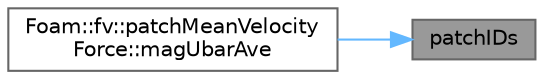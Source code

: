 digraph "patchIDs"
{
 // LATEX_PDF_SIZE
  bgcolor="transparent";
  edge [fontname=Helvetica,fontsize=10,labelfontname=Helvetica,labelfontsize=10];
  node [fontname=Helvetica,fontsize=10,shape=box,height=0.2,width=0.4];
  rankdir="RL";
  Node1 [id="Node000001",label="patchIDs",height=0.2,width=0.4,color="gray40", fillcolor="grey60", style="filled", fontcolor="black",tooltip=" "];
  Node1 -> Node2 [id="edge1_Node000001_Node000002",dir="back",color="steelblue1",style="solid",tooltip=" "];
  Node2 [id="Node000002",label="Foam::fv::patchMeanVelocity\lForce::magUbarAve",height=0.2,width=0.4,color="grey40", fillcolor="white", style="filled",URL="$classFoam_1_1fv_1_1patchMeanVelocityForce.html#af4732f6ecbc429fea885a08731b376e0",tooltip=" "];
}
